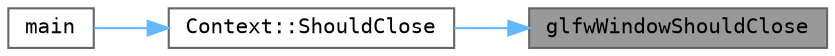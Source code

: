 digraph "glfwWindowShouldClose"
{
 // LATEX_PDF_SIZE
  bgcolor="transparent";
  edge [fontname=Terminal,fontsize=10,labelfontname=Helvetica,labelfontsize=10];
  node [fontname=Terminal,fontsize=10,shape=box,height=0.2,width=0.4];
  rankdir="RL";
  Node1 [label="glfwWindowShouldClose",height=0.2,width=0.4,color="gray40", fillcolor="grey60", style="filled", fontcolor="black",tooltip="Checks the close flag of the specified window."];
  Node1 -> Node2 [dir="back",color="steelblue1",style="solid"];
  Node2 [label="Context::ShouldClose",height=0.2,width=0.4,color="grey40", fillcolor="white", style="filled",URL="$class_context.html#af8e3274e192dc42652d1f7b8ccd002e8",tooltip="If the user has attempted to exit the window"];
  Node2 -> Node3 [dir="back",color="steelblue1",style="solid"];
  Node3 [label="main",height=0.2,width=0.4,color="grey40", fillcolor="white", style="filled",URL="$main_8cpp.html#ae66f6b31b5ad750f1fe042a706a4e3d4",tooltip=" "];
}
